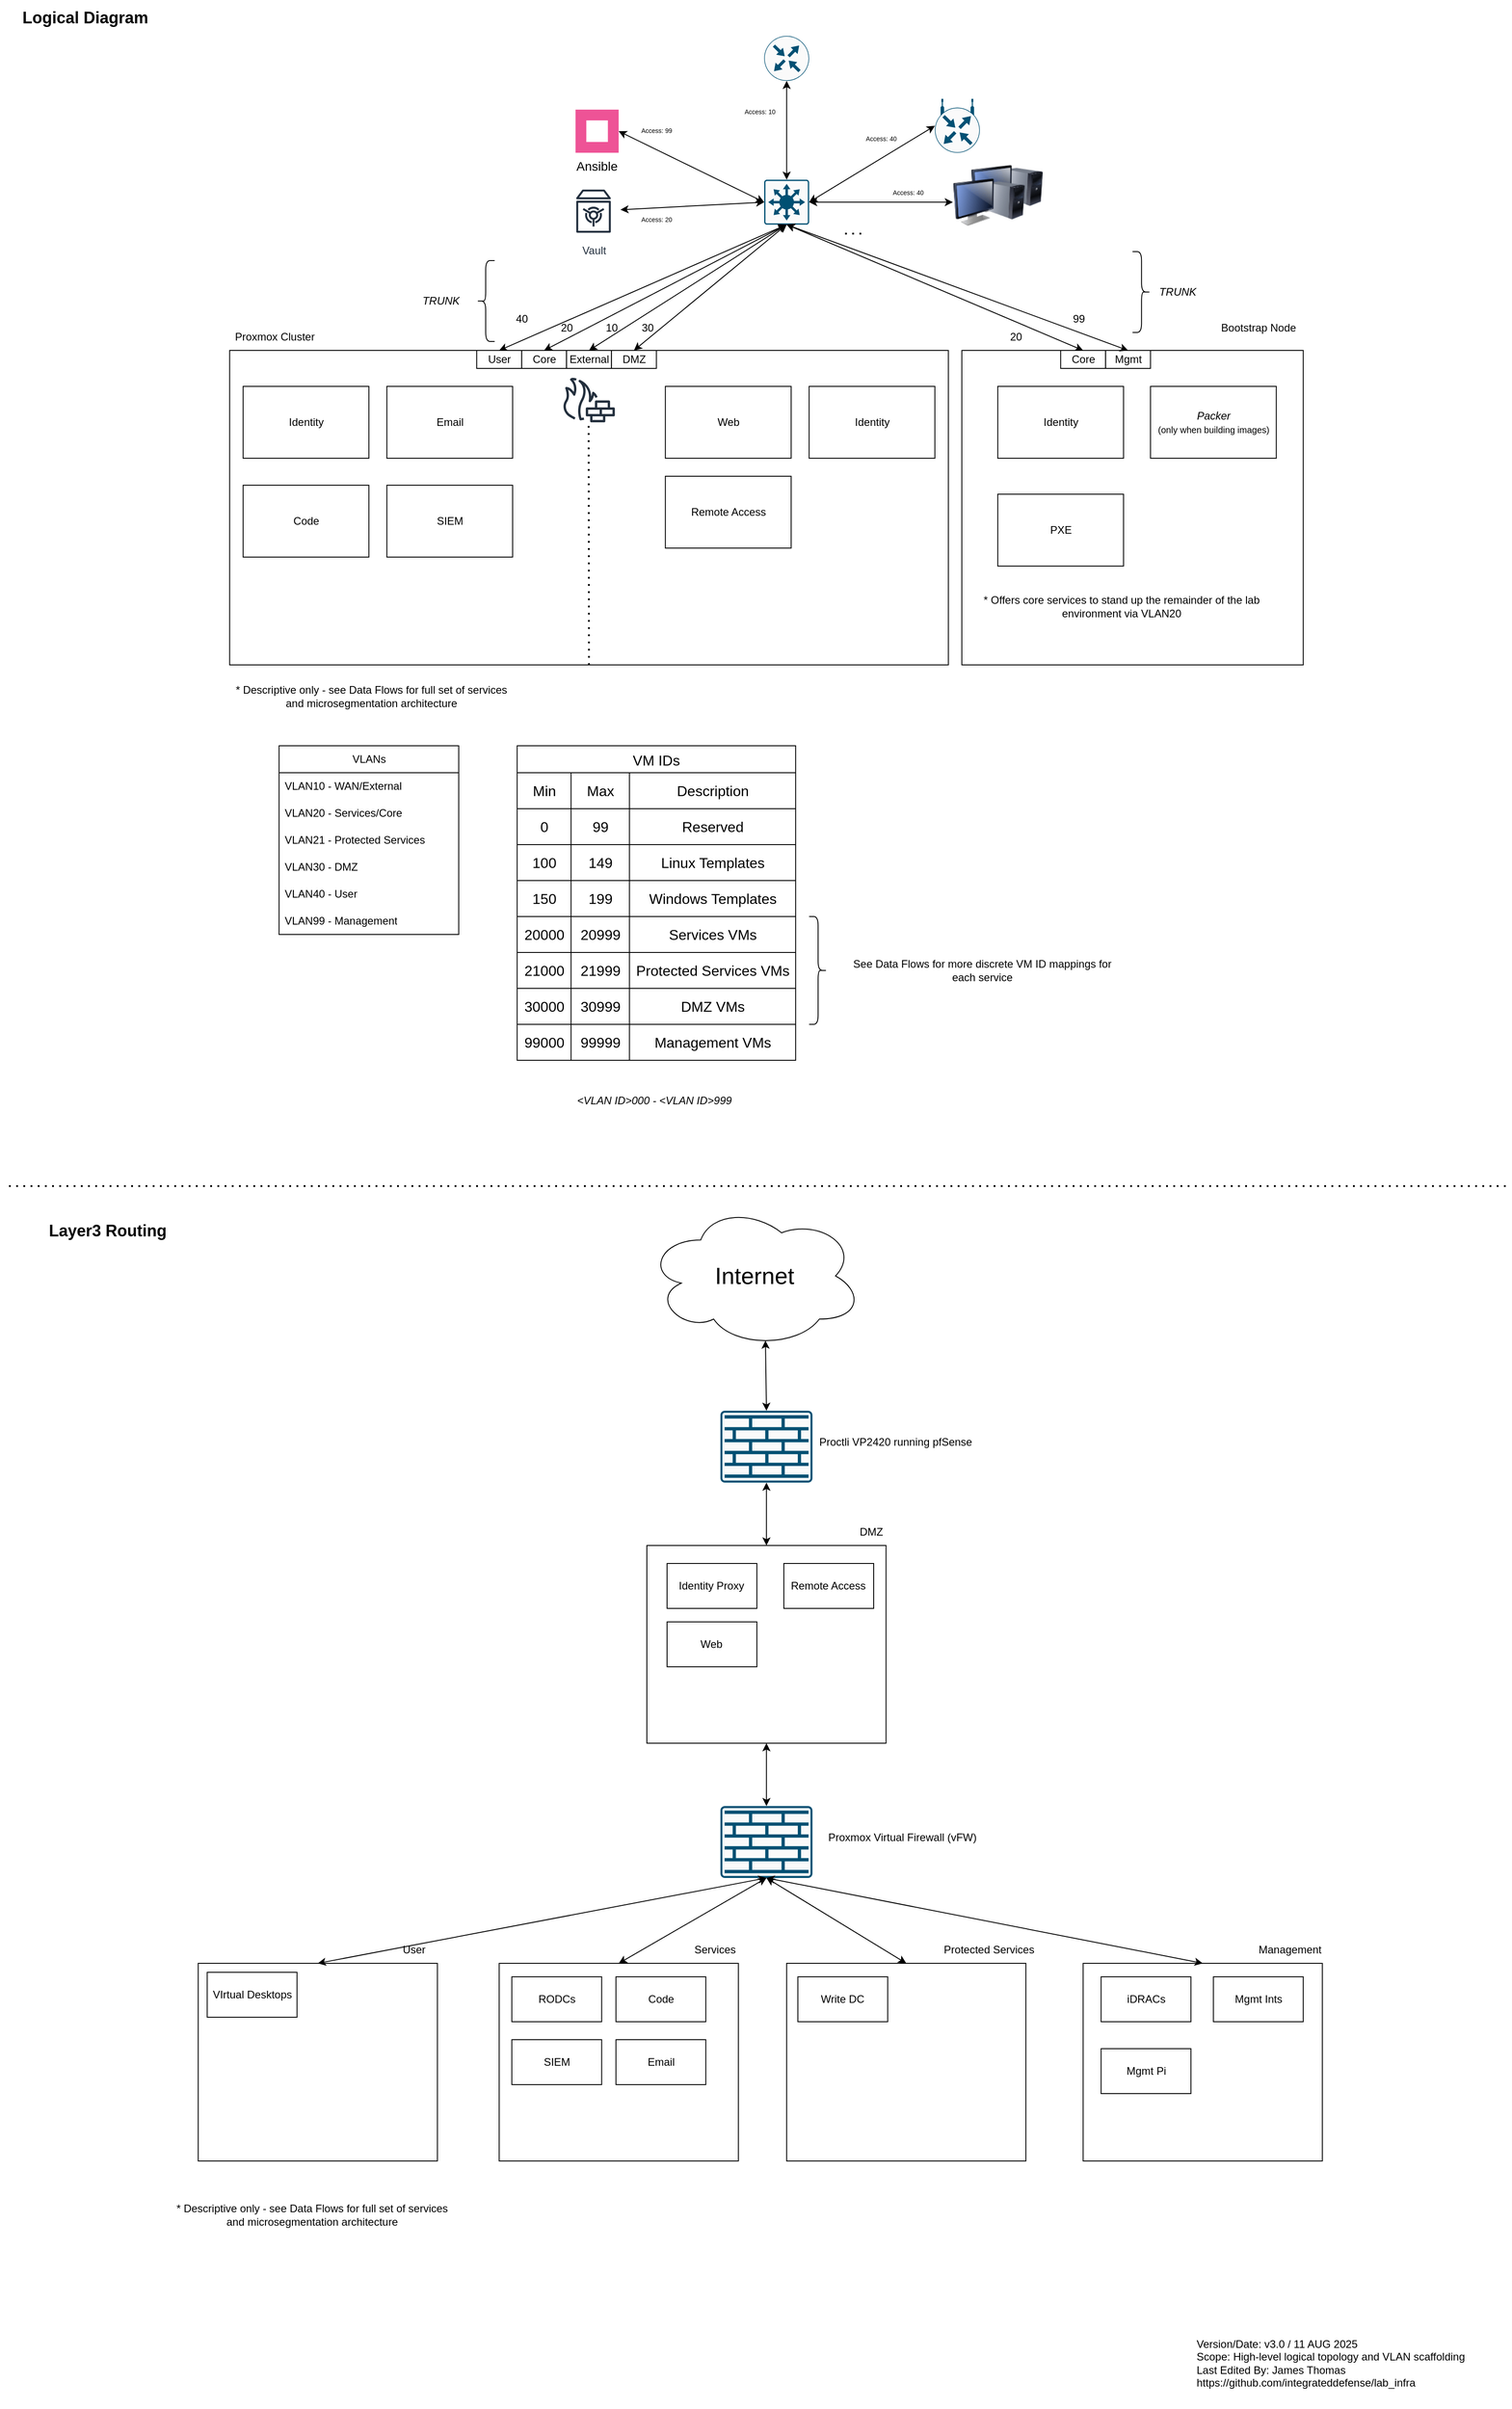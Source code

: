 <mxfile version="28.0.6">
  <diagram name="Page-1" id="yoQYSZhefAMHcPjo6ywg">
    <mxGraphModel dx="1891" dy="1482" grid="1" gridSize="10" guides="1" tooltips="1" connect="1" arrows="1" fold="1" page="1" pageScale="1" pageWidth="850" pageHeight="1100" math="0" shadow="0">
      <root>
        <mxCell id="0" />
        <mxCell id="1" parent="0" />
        <mxCell id="CJxo2ervFT9Eq8WJpUUf-10" value="Logical Diagram" style="text;html=1;align=center;verticalAlign=middle;whiteSpace=wrap;rounded=0;fontSize=18;fontStyle=1" parent="1" vertex="1">
          <mxGeometry x="-850" width="190" height="40" as="geometry" />
        </mxCell>
        <mxCell id="CJxo2ervFT9Eq8WJpUUf-2" value="" style="sketch=0;points=[[0.015,0.015,0],[0.985,0.015,0],[0.985,0.985,0],[0.015,0.985,0],[0.25,0,0],[0.5,0,0],[0.75,0,0],[1,0.25,0],[1,0.5,0],[1,0.75,0],[0.75,1,0],[0.5,1,0],[0.25,1,0],[0,0.75,0],[0,0.5,0],[0,0.25,0]];verticalLabelPosition=bottom;html=1;verticalAlign=top;aspect=fixed;align=center;pointerEvents=1;shape=mxgraph.cisco19.rect;prIcon=l3_switch;fillColor=#FAFAFA;strokeColor=#005073;textShadow=1;" parent="1" vertex="1">
          <mxGeometry x="0.63" y="200" width="50" height="50" as="geometry" />
        </mxCell>
        <mxCell id="CJxo2ervFT9Eq8WJpUUf-9" value="" style="sketch=0;points=[[0.5,0,0],[1,0.5,0],[0.5,1,0],[0,0.5,0],[0.145,0.145,0],[0.856,0.145,0],[0.855,0.856,0],[0.145,0.855,0]];verticalLabelPosition=bottom;html=1;verticalAlign=top;aspect=fixed;align=center;pointerEvents=1;shape=mxgraph.cisco19.rect;prIcon=wireless_router;fillColor=#FAFAFA;strokeColor=#005073;" parent="1" vertex="1">
          <mxGeometry x="190.63" y="110" width="50" height="60" as="geometry" />
        </mxCell>
        <mxCell id="CJxo2ervFT9Eq8WJpUUf-5" value="" style="sketch=0;points=[[0.5,0,0],[1,0.5,0],[0.5,1,0],[0,0.5,0],[0.145,0.145,0],[0.856,0.145,0],[0.855,0.856,0],[0.145,0.855,0]];verticalLabelPosition=bottom;html=1;verticalAlign=top;aspect=fixed;align=center;pointerEvents=1;shape=mxgraph.cisco19.rect;prIcon=router;fillColor=#FAFAFA;strokeColor=#005073;" parent="1" vertex="1">
          <mxGeometry x="0.63" y="40" width="50" height="50" as="geometry" />
        </mxCell>
        <mxCell id="CJxo2ervFT9Eq8WJpUUf-12" value="" style="endArrow=classic;startArrow=classic;html=1;rounded=0;entryX=0.5;entryY=1;entryDx=0;entryDy=0;entryPerimeter=0;exitX=0.5;exitY=0;exitDx=0;exitDy=0;exitPerimeter=0;" parent="1" source="CJxo2ervFT9Eq8WJpUUf-2" target="CJxo2ervFT9Eq8WJpUUf-5" edge="1">
          <mxGeometry width="50" height="50" relative="1" as="geometry">
            <mxPoint x="10.63" y="250" as="sourcePoint" />
            <mxPoint x="60.63" y="200" as="targetPoint" />
          </mxGeometry>
        </mxCell>
        <mxCell id="CJxo2ervFT9Eq8WJpUUf-13" value="" style="endArrow=classic;startArrow=classic;html=1;rounded=0;exitX=0;exitY=0.5;exitDx=0;exitDy=0;exitPerimeter=0;entryX=1;entryY=0.5;entryDx=0;entryDy=0;entryPerimeter=0;" parent="1" source="CJxo2ervFT9Eq8WJpUUf-9" target="CJxo2ervFT9Eq8WJpUUf-2" edge="1">
          <mxGeometry width="50" height="50" relative="1" as="geometry">
            <mxPoint x="10.63" y="250" as="sourcePoint" />
            <mxPoint x="60.63" y="200" as="targetPoint" />
          </mxGeometry>
        </mxCell>
        <mxCell id="CJxo2ervFT9Eq8WJpUUf-15" value="" style="endArrow=classic;startArrow=classic;html=1;rounded=0;entryX=0;entryY=0.5;entryDx=0;entryDy=0;exitX=1;exitY=0.5;exitDx=0;exitDy=0;exitPerimeter=0;" parent="1" source="CJxo2ervFT9Eq8WJpUUf-2" target="CJxo2ervFT9Eq8WJpUUf-20" edge="1">
          <mxGeometry width="50" height="50" relative="1" as="geometry">
            <mxPoint x="10.63" y="250" as="sourcePoint" />
            <mxPoint x="290.63" y="225" as="targetPoint" />
          </mxGeometry>
        </mxCell>
        <mxCell id="CJxo2ervFT9Eq8WJpUUf-21" value="" style="image;html=1;image=img/lib/clip_art/computers/Monitor_Tower_128x128.png" parent="1" vertex="1">
          <mxGeometry x="230.63" y="170" width="80" height="80" as="geometry" />
        </mxCell>
        <mxCell id="CJxo2ervFT9Eq8WJpUUf-20" value="" style="image;html=1;image=img/lib/clip_art/computers/Monitor_Tower_128x128.png" parent="1" vertex="1">
          <mxGeometry x="210.63" y="185" width="80" height="80" as="geometry" />
        </mxCell>
        <mxCell id="CJxo2ervFT9Eq8WJpUUf-17" value="Proxmox Cluster" style="text;html=1;align=center;verticalAlign=middle;whiteSpace=wrap;rounded=0;container=0;" parent="1" vertex="1">
          <mxGeometry x="-594.37" y="360" width="100" height="30" as="geometry" />
        </mxCell>
        <mxCell id="CJxo2ervFT9Eq8WJpUUf-16" value="" style="rounded=0;whiteSpace=wrap;html=1;container=0;" parent="1" vertex="1">
          <mxGeometry x="-594.37" y="390" width="800" height="350" as="geometry" />
        </mxCell>
        <mxCell id="CJxo2ervFT9Eq8WJpUUf-22" value="* Descriptive only - see Data Flows for full set of services and microsegmentation architecture" style="text;html=1;align=center;verticalAlign=middle;whiteSpace=wrap;rounded=0;container=0;" parent="1" vertex="1">
          <mxGeometry x="-594.37" y="760" width="315" height="30" as="geometry" />
        </mxCell>
        <mxCell id="CJxo2ervFT9Eq8WJpUUf-25" value="" style="endArrow=none;dashed=1;html=1;dashPattern=1 3;strokeWidth=2;rounded=0;exitX=0.5;exitY=1;exitDx=0;exitDy=0;" parent="1" source="CJxo2ervFT9Eq8WJpUUf-16" target="CJxo2ervFT9Eq8WJpUUf-26" edge="1">
          <mxGeometry width="50" height="50" relative="1" as="geometry">
            <mxPoint x="-159.37" y="460" as="sourcePoint" />
            <mxPoint x="-194.37" y="500" as="targetPoint" />
          </mxGeometry>
        </mxCell>
        <mxCell id="CJxo2ervFT9Eq8WJpUUf-26" value="" style="sketch=0;outlineConnect=0;fontColor=#232F3E;gradientColor=none;fillColor=#232F3D;strokeColor=none;dashed=0;verticalLabelPosition=bottom;verticalAlign=top;align=center;html=1;fontSize=12;fontStyle=0;aspect=fixed;pointerEvents=1;shape=mxgraph.aws4.generic_firewall;" parent="1" vertex="1">
          <mxGeometry x="-224.37" y="420" width="59.09" height="50" as="geometry" />
        </mxCell>
        <mxCell id="CJxo2ervFT9Eq8WJpUUf-27" value="Core" style="rounded=0;whiteSpace=wrap;html=1;" parent="1" vertex="1">
          <mxGeometry x="-269.37" y="390" width="50" height="20" as="geometry" />
        </mxCell>
        <mxCell id="CJxo2ervFT9Eq8WJpUUf-28" value="External" style="rounded=0;whiteSpace=wrap;html=1;" parent="1" vertex="1">
          <mxGeometry x="-219.37" y="390" width="50" height="20" as="geometry" />
        </mxCell>
        <mxCell id="CJxo2ervFT9Eq8WJpUUf-29" value="DMZ" style="rounded=0;whiteSpace=wrap;html=1;" parent="1" vertex="1">
          <mxGeometry x="-169.37" y="390" width="50" height="20" as="geometry" />
        </mxCell>
        <mxCell id="CJxo2ervFT9Eq8WJpUUf-30" value="" style="endArrow=classic;startArrow=classic;html=1;rounded=0;entryX=0.5;entryY=1;entryDx=0;entryDy=0;entryPerimeter=0;exitX=0.5;exitY=0;exitDx=0;exitDy=0;" parent="1" source="CJxo2ervFT9Eq8WJpUUf-28" target="CJxo2ervFT9Eq8WJpUUf-2" edge="1">
          <mxGeometry width="50" height="50" relative="1" as="geometry">
            <mxPoint x="-159.37" y="420" as="sourcePoint" />
            <mxPoint x="-109.37" y="370" as="targetPoint" />
          </mxGeometry>
        </mxCell>
        <mxCell id="CJxo2ervFT9Eq8WJpUUf-31" value="" style="endArrow=classic;startArrow=classic;html=1;rounded=0;entryX=0.5;entryY=1;entryDx=0;entryDy=0;entryPerimeter=0;exitX=0.5;exitY=0;exitDx=0;exitDy=0;" parent="1" source="CJxo2ervFT9Eq8WJpUUf-27" target="CJxo2ervFT9Eq8WJpUUf-2" edge="1">
          <mxGeometry width="50" height="50" relative="1" as="geometry">
            <mxPoint x="-159.37" y="420" as="sourcePoint" />
            <mxPoint x="-109.37" y="370" as="targetPoint" />
          </mxGeometry>
        </mxCell>
        <mxCell id="CJxo2ervFT9Eq8WJpUUf-32" value="" style="endArrow=classic;startArrow=classic;html=1;rounded=0;entryX=0.5;entryY=1;entryDx=0;entryDy=0;entryPerimeter=0;exitX=0.5;exitY=0;exitDx=0;exitDy=0;" parent="1" source="CJxo2ervFT9Eq8WJpUUf-29" target="CJxo2ervFT9Eq8WJpUUf-2" edge="1">
          <mxGeometry width="50" height="50" relative="1" as="geometry">
            <mxPoint x="-159.37" y="420" as="sourcePoint" />
            <mxPoint x="-109.37" y="370" as="targetPoint" />
          </mxGeometry>
        </mxCell>
        <mxCell id="CJxo2ervFT9Eq8WJpUUf-33" value="Identity" style="rounded=0;whiteSpace=wrap;html=1;" parent="1" vertex="1">
          <mxGeometry x="-579.37" y="430" width="140" height="80" as="geometry" />
        </mxCell>
        <mxCell id="CJxo2ervFT9Eq8WJpUUf-34" value="Code" style="rounded=0;whiteSpace=wrap;html=1;" parent="1" vertex="1">
          <mxGeometry x="-579.37" y="540" width="140" height="80" as="geometry" />
        </mxCell>
        <mxCell id="CJxo2ervFT9Eq8WJpUUf-35" value="Email" style="rounded=0;whiteSpace=wrap;html=1;" parent="1" vertex="1">
          <mxGeometry x="-419.37" y="430" width="140" height="80" as="geometry" />
        </mxCell>
        <mxCell id="CJxo2ervFT9Eq8WJpUUf-36" value="Vault" style="sketch=0;outlineConnect=0;fontColor=#232F3E;gradientColor=none;strokeColor=#232F3E;fillColor=#ffffff;dashed=0;verticalLabelPosition=bottom;verticalAlign=top;align=center;html=1;fontSize=12;fontStyle=0;aspect=fixed;shape=mxgraph.aws4.resourceIcon;resIcon=mxgraph.aws4.vault;" parent="1" vertex="1">
          <mxGeometry x="-219.37" y="205" width="60" height="60" as="geometry" />
        </mxCell>
        <mxCell id="CJxo2ervFT9Eq8WJpUUf-37" value="Ansible" style="shape=rect;fillColor=#EE5396;aspect=fixed;resizable=0;labelPosition=center;verticalLabelPosition=bottom;align=center;verticalAlign=top;strokeColor=none;fontSize=14;" parent="1" vertex="1">
          <mxGeometry x="-209.37" y="122" width="48" height="48" as="geometry" />
        </mxCell>
        <mxCell id="CJxo2ervFT9Eq8WJpUUf-38" value="" style="fillColor=#ffffff;strokeColor=none;dashed=0;outlineConnect=0;html=1;labelPosition=center;verticalLabelPosition=bottom;verticalAlign=top;part=1;movable=0;resizable=0;rotatable=0;shape=mxgraph.ibm_cloud.logo--ansible-community" parent="CJxo2ervFT9Eq8WJpUUf-37" vertex="1">
          <mxGeometry width="24" height="24" relative="1" as="geometry">
            <mxPoint x="12" y="12" as="offset" />
          </mxGeometry>
        </mxCell>
        <mxCell id="CJxo2ervFT9Eq8WJpUUf-39" value="" style="endArrow=classic;startArrow=classic;html=1;rounded=0;entryX=0;entryY=0.5;entryDx=0;entryDy=0;entryPerimeter=0;exitX=1;exitY=0.5;exitDx=0;exitDy=0;" parent="1" source="CJxo2ervFT9Eq8WJpUUf-37" target="CJxo2ervFT9Eq8WJpUUf-2" edge="1">
          <mxGeometry width="50" height="50" relative="1" as="geometry">
            <mxPoint x="90.63" y="470" as="sourcePoint" />
            <mxPoint x="140.63" y="420" as="targetPoint" />
          </mxGeometry>
        </mxCell>
        <mxCell id="CJxo2ervFT9Eq8WJpUUf-40" value="" style="endArrow=classic;startArrow=classic;html=1;rounded=0;exitX=0;exitY=0.5;exitDx=0;exitDy=0;exitPerimeter=0;" parent="1" source="CJxo2ervFT9Eq8WJpUUf-2" target="CJxo2ervFT9Eq8WJpUUf-36" edge="1">
          <mxGeometry width="50" height="50" relative="1" as="geometry">
            <mxPoint x="-39.37" y="200" as="sourcePoint" />
            <mxPoint x="122.63" y="279" as="targetPoint" />
          </mxGeometry>
        </mxCell>
        <mxCell id="CJxo2ervFT9Eq8WJpUUf-41" value="SIEM" style="rounded=0;whiteSpace=wrap;html=1;" parent="1" vertex="1">
          <mxGeometry x="-419.37" y="540" width="140" height="80" as="geometry" />
        </mxCell>
        <mxCell id="CJxo2ervFT9Eq8WJpUUf-42" value="Web" style="rounded=0;whiteSpace=wrap;html=1;" parent="1" vertex="1">
          <mxGeometry x="-109.37" y="430" width="140" height="80" as="geometry" />
        </mxCell>
        <mxCell id="CJxo2ervFT9Eq8WJpUUf-43" value="Remote Access" style="rounded=0;whiteSpace=wrap;html=1;" parent="1" vertex="1">
          <mxGeometry x="-109.37" y="530" width="140" height="80" as="geometry" />
        </mxCell>
        <mxCell id="CJxo2ervFT9Eq8WJpUUf-45" value="Identity" style="rounded=0;whiteSpace=wrap;html=1;" parent="1" vertex="1">
          <mxGeometry x="50.63" y="430" width="140" height="80" as="geometry" />
        </mxCell>
        <mxCell id="CJxo2ervFT9Eq8WJpUUf-46" value="VLANs" style="swimlane;fontStyle=0;childLayout=stackLayout;horizontal=1;startSize=30;horizontalStack=0;resizeParent=1;resizeParentMax=0;resizeLast=0;collapsible=1;marginBottom=0;whiteSpace=wrap;html=1;" parent="1" vertex="1">
          <mxGeometry x="-539.37" y="830" width="200" height="210" as="geometry" />
        </mxCell>
        <mxCell id="CJxo2ervFT9Eq8WJpUUf-47" value="VLAN10 - WAN/External" style="text;strokeColor=none;fillColor=none;align=left;verticalAlign=middle;spacingLeft=4;spacingRight=4;overflow=hidden;points=[[0,0.5],[1,0.5]];portConstraint=eastwest;rotatable=0;whiteSpace=wrap;html=1;" parent="CJxo2ervFT9Eq8WJpUUf-46" vertex="1">
          <mxGeometry y="30" width="200" height="30" as="geometry" />
        </mxCell>
        <mxCell id="CJxo2ervFT9Eq8WJpUUf-48" value="VLAN20 - Services/Core" style="text;strokeColor=none;fillColor=none;align=left;verticalAlign=middle;spacingLeft=4;spacingRight=4;overflow=hidden;points=[[0,0.5],[1,0.5]];portConstraint=eastwest;rotatable=0;whiteSpace=wrap;html=1;" parent="CJxo2ervFT9Eq8WJpUUf-46" vertex="1">
          <mxGeometry y="60" width="200" height="30" as="geometry" />
        </mxCell>
        <mxCell id="vAsCSVfHsbDqaJEE6OMQ-42" value="VLAN21 - Protected Services" style="text;strokeColor=none;fillColor=none;align=left;verticalAlign=middle;spacingLeft=4;spacingRight=4;overflow=hidden;points=[[0,0.5],[1,0.5]];portConstraint=eastwest;rotatable=0;whiteSpace=wrap;html=1;" vertex="1" parent="CJxo2ervFT9Eq8WJpUUf-46">
          <mxGeometry y="90" width="200" height="30" as="geometry" />
        </mxCell>
        <mxCell id="CJxo2ervFT9Eq8WJpUUf-49" value="VLAN30 - DMZ" style="text;strokeColor=none;fillColor=none;align=left;verticalAlign=middle;spacingLeft=4;spacingRight=4;overflow=hidden;points=[[0,0.5],[1,0.5]];portConstraint=eastwest;rotatable=0;whiteSpace=wrap;html=1;" parent="CJxo2ervFT9Eq8WJpUUf-46" vertex="1">
          <mxGeometry y="120" width="200" height="30" as="geometry" />
        </mxCell>
        <mxCell id="CJxo2ervFT9Eq8WJpUUf-58" value="VLAN40 - User" style="text;strokeColor=none;fillColor=none;align=left;verticalAlign=middle;spacingLeft=4;spacingRight=4;overflow=hidden;points=[[0,0.5],[1,0.5]];portConstraint=eastwest;rotatable=0;whiteSpace=wrap;html=1;" parent="CJxo2ervFT9Eq8WJpUUf-46" vertex="1">
          <mxGeometry y="150" width="200" height="30" as="geometry" />
        </mxCell>
        <mxCell id="mW_gUQSu42ZMfpgdddVE-1" value="VLAN99 - Management" style="text;strokeColor=none;fillColor=none;align=left;verticalAlign=middle;spacingLeft=4;spacingRight=4;overflow=hidden;points=[[0,0.5],[1,0.5]];portConstraint=eastwest;rotatable=0;whiteSpace=wrap;html=1;" parent="CJxo2ervFT9Eq8WJpUUf-46" vertex="1">
          <mxGeometry y="180" width="200" height="30" as="geometry" />
        </mxCell>
        <mxCell id="CJxo2ervFT9Eq8WJpUUf-50" value="Access: 99" style="text;html=1;align=center;verticalAlign=middle;whiteSpace=wrap;rounded=0;fontSize=7;" parent="1" vertex="1">
          <mxGeometry x="-149.37" y="131" width="60" height="30" as="geometry" />
        </mxCell>
        <mxCell id="CJxo2ervFT9Eq8WJpUUf-51" value="Access: 20" style="text;html=1;align=center;verticalAlign=middle;whiteSpace=wrap;rounded=0;fontSize=7;" parent="1" vertex="1">
          <mxGeometry x="-149.37" y="230" width="60" height="30" as="geometry" />
        </mxCell>
        <mxCell id="CJxo2ervFT9Eq8WJpUUf-52" value="20" style="text;html=1;align=center;verticalAlign=middle;whiteSpace=wrap;rounded=0;" parent="1" vertex="1">
          <mxGeometry x="-249.37" y="350" width="60" height="30" as="geometry" />
        </mxCell>
        <mxCell id="CJxo2ervFT9Eq8WJpUUf-55" value="Access: 40" style="text;html=1;align=center;verticalAlign=middle;whiteSpace=wrap;rounded=0;fontSize=7;" parent="1" vertex="1">
          <mxGeometry x="100.63" y="140" width="60" height="30" as="geometry" />
        </mxCell>
        <mxCell id="CJxo2ervFT9Eq8WJpUUf-56" value="Access: 40" style="text;html=1;align=center;verticalAlign=middle;whiteSpace=wrap;rounded=0;fontSize=7;" parent="1" vertex="1">
          <mxGeometry x="130.63" y="200" width="60" height="30" as="geometry" />
        </mxCell>
        <mxCell id="CJxo2ervFT9Eq8WJpUUf-57" value="30" style="text;html=1;align=center;verticalAlign=middle;whiteSpace=wrap;rounded=0;" parent="1" vertex="1">
          <mxGeometry x="-159.37" y="350" width="60" height="30" as="geometry" />
        </mxCell>
        <mxCell id="CJxo2ervFT9Eq8WJpUUf-59" value="User" style="rounded=0;whiteSpace=wrap;html=1;" parent="1" vertex="1">
          <mxGeometry x="-319.37" y="390" width="50" height="20" as="geometry" />
        </mxCell>
        <mxCell id="CJxo2ervFT9Eq8WJpUUf-61" value="" style="endArrow=classic;startArrow=classic;html=1;rounded=0;exitX=0.5;exitY=0;exitDx=0;exitDy=0;entryX=0.5;entryY=1;entryDx=0;entryDy=0;entryPerimeter=0;" parent="1" source="CJxo2ervFT9Eq8WJpUUf-59" target="CJxo2ervFT9Eq8WJpUUf-2" edge="1">
          <mxGeometry width="50" height="50" relative="1" as="geometry">
            <mxPoint x="-189.37" y="430" as="sourcePoint" />
            <mxPoint x="-189.37" y="310" as="targetPoint" />
          </mxGeometry>
        </mxCell>
        <mxCell id="CJxo2ervFT9Eq8WJpUUf-62" value="40" style="text;html=1;align=center;verticalAlign=middle;whiteSpace=wrap;rounded=0;" parent="1" vertex="1">
          <mxGeometry x="-299.37" y="340" width="60" height="30" as="geometry" />
        </mxCell>
        <mxCell id="CJxo2ervFT9Eq8WJpUUf-63" value="10" style="text;html=1;align=center;verticalAlign=middle;whiteSpace=wrap;rounded=0;" parent="1" vertex="1">
          <mxGeometry x="-199.37" y="350" width="60" height="30" as="geometry" />
        </mxCell>
        <mxCell id="CJxo2ervFT9Eq8WJpUUf-64" value="Version/Date: v3.0 / 11 AUG 2025&lt;div&gt;Scope: High-level logical topology and VLAN scaffolding&lt;/div&gt;&lt;div&gt;Last Edited By: James Thomas&lt;br&gt;https://github.com/integrateddefense/lab_infra&lt;/div&gt;" style="text;html=1;align=left;verticalAlign=middle;whiteSpace=wrap;rounded=0;spacingBottom=0;" parent="1" vertex="1">
          <mxGeometry x="480" y="2580" width="330" height="100" as="geometry" />
        </mxCell>
        <mxCell id="CJxo2ervFT9Eq8WJpUUf-65" value="&lt;i&gt;TRUNK&lt;/i&gt;" style="text;html=1;align=center;verticalAlign=middle;whiteSpace=wrap;rounded=0;" parent="1" vertex="1">
          <mxGeometry x="-389.37" y="320" width="60" height="30" as="geometry" />
        </mxCell>
        <mxCell id="CJxo2ervFT9Eq8WJpUUf-68" value="" style="endArrow=none;dashed=1;html=1;dashPattern=1 3;strokeWidth=2;rounded=0;" parent="1" edge="1">
          <mxGeometry width="50" height="50" relative="1" as="geometry">
            <mxPoint x="90.63" y="260" as="sourcePoint" />
            <mxPoint x="110.63" y="260" as="targetPoint" />
          </mxGeometry>
        </mxCell>
        <mxCell id="CJxo2ervFT9Eq8WJpUUf-69" value="Access: 10" style="text;html=1;align=center;verticalAlign=middle;whiteSpace=wrap;rounded=0;fontSize=7;" parent="1" vertex="1">
          <mxGeometry x="-34.37" y="110" width="60" height="30" as="geometry" />
        </mxCell>
        <mxCell id="Lm5Te0TcYUHUUQkeuchQ-3" value="" style="rounded=0;whiteSpace=wrap;html=1;container=0;" parent="1" vertex="1">
          <mxGeometry x="220.63" y="390" width="380" height="350" as="geometry" />
        </mxCell>
        <mxCell id="Lm5Te0TcYUHUUQkeuchQ-4" value="Bootstrap Node" style="text;html=1;align=center;verticalAlign=middle;whiteSpace=wrap;rounded=0;container=0;" parent="1" vertex="1">
          <mxGeometry x="500.63" y="350" width="100" height="30" as="geometry" />
        </mxCell>
        <mxCell id="Lm5Te0TcYUHUUQkeuchQ-5" value="" style="endArrow=classic;startArrow=classic;html=1;rounded=0;entryX=0.5;entryY=1;entryDx=0;entryDy=0;entryPerimeter=0;exitX=0.5;exitY=0;exitDx=0;exitDy=0;" parent="1" source="Lm5Te0TcYUHUUQkeuchQ-6" target="CJxo2ervFT9Eq8WJpUUf-2" edge="1">
          <mxGeometry width="50" height="50" relative="1" as="geometry">
            <mxPoint x="340.63" y="370" as="sourcePoint" />
            <mxPoint x="90.63" y="330" as="targetPoint" />
          </mxGeometry>
        </mxCell>
        <mxCell id="Lm5Te0TcYUHUUQkeuchQ-6" value="Core" style="rounded=0;whiteSpace=wrap;html=1;" parent="1" vertex="1">
          <mxGeometry x="330.63" y="390" width="50" height="20" as="geometry" />
        </mxCell>
        <mxCell id="Lm5Te0TcYUHUUQkeuchQ-7" value="Mgmt" style="rounded=0;whiteSpace=wrap;html=1;" parent="1" vertex="1">
          <mxGeometry x="380.63" y="390" width="50" height="20" as="geometry" />
        </mxCell>
        <mxCell id="Lm5Te0TcYUHUUQkeuchQ-8" value="" style="endArrow=classic;startArrow=classic;html=1;rounded=0;entryX=0.5;entryY=1;entryDx=0;entryDy=0;entryPerimeter=0;exitX=0.5;exitY=0;exitDx=0;exitDy=0;" parent="1" source="Lm5Te0TcYUHUUQkeuchQ-7" target="CJxo2ervFT9Eq8WJpUUf-2" edge="1">
          <mxGeometry width="50" height="50" relative="1" as="geometry">
            <mxPoint x="900.63" y="460" as="sourcePoint" />
            <mxPoint x="430.63" y="320" as="targetPoint" />
          </mxGeometry>
        </mxCell>
        <mxCell id="Lm5Te0TcYUHUUQkeuchQ-9" value="Identity" style="rounded=0;whiteSpace=wrap;html=1;" parent="1" vertex="1">
          <mxGeometry x="260.63" y="430" width="140" height="80" as="geometry" />
        </mxCell>
        <mxCell id="Lm5Te0TcYUHUUQkeuchQ-10" value="PXE" style="rounded=0;whiteSpace=wrap;html=1;" parent="1" vertex="1">
          <mxGeometry x="260.63" y="550" width="140" height="80" as="geometry" />
        </mxCell>
        <mxCell id="Lm5Te0TcYUHUUQkeuchQ-13" value="* Offers core services to stand up the remainder of the lab environment via VLAN20" style="text;html=1;align=center;verticalAlign=middle;whiteSpace=wrap;rounded=0;container=0;" parent="1" vertex="1">
          <mxGeometry x="240.63" y="660" width="315" height="30" as="geometry" />
        </mxCell>
        <mxCell id="Lm5Te0TcYUHUUQkeuchQ-14" value="&lt;i&gt;Packer&lt;/i&gt;&lt;div&gt;&lt;font style=&quot;font-size: 10px;&quot;&gt;(only when building images)&lt;/font&gt;&lt;/div&gt;" style="rounded=0;whiteSpace=wrap;html=1;" parent="1" vertex="1">
          <mxGeometry x="430.63" y="430" width="140" height="80" as="geometry" />
        </mxCell>
        <mxCell id="Lm5Te0TcYUHUUQkeuchQ-15" value="&lt;i&gt;TRUNK&lt;/i&gt;" style="text;html=1;align=center;verticalAlign=middle;whiteSpace=wrap;rounded=0;" parent="1" vertex="1">
          <mxGeometry x="430.63" y="310" width="60" height="30" as="geometry" />
        </mxCell>
        <mxCell id="Lm5Te0TcYUHUUQkeuchQ-19" value="20" style="text;html=1;align=center;verticalAlign=middle;whiteSpace=wrap;rounded=0;" parent="1" vertex="1">
          <mxGeometry x="250.63" y="360" width="60" height="30" as="geometry" />
        </mxCell>
        <mxCell id="Lm5Te0TcYUHUUQkeuchQ-20" value="99" style="text;html=1;align=center;verticalAlign=middle;whiteSpace=wrap;rounded=0;" parent="1" vertex="1">
          <mxGeometry x="320.63" y="340" width="60" height="30" as="geometry" />
        </mxCell>
        <mxCell id="xacByikqbI9WGxB6w6L4-7" value="VM IDs" style="shape=table;startSize=30;container=1;collapsible=0;childLayout=tableLayout;strokeColor=default;fontSize=16;" parent="1" vertex="1">
          <mxGeometry x="-274.37" y="830" width="310" height="350" as="geometry" />
        </mxCell>
        <mxCell id="xacByikqbI9WGxB6w6L4-8" value="" style="shape=tableRow;horizontal=0;startSize=0;swimlaneHead=0;swimlaneBody=0;strokeColor=inherit;top=0;left=0;bottom=0;right=0;collapsible=0;dropTarget=0;fillColor=none;points=[[0,0.5],[1,0.5]];portConstraint=eastwest;fontSize=16;" parent="xacByikqbI9WGxB6w6L4-7" vertex="1">
          <mxGeometry y="30" width="310" height="40" as="geometry" />
        </mxCell>
        <mxCell id="xacByikqbI9WGxB6w6L4-9" value="Min" style="shape=partialRectangle;html=1;whiteSpace=wrap;connectable=0;strokeColor=inherit;overflow=hidden;fillColor=none;top=0;left=0;bottom=0;right=0;pointerEvents=1;fontSize=16;" parent="xacByikqbI9WGxB6w6L4-8" vertex="1">
          <mxGeometry width="60" height="40" as="geometry">
            <mxRectangle width="60" height="40" as="alternateBounds" />
          </mxGeometry>
        </mxCell>
        <mxCell id="xacByikqbI9WGxB6w6L4-10" value="Max" style="shape=partialRectangle;html=1;whiteSpace=wrap;connectable=0;strokeColor=inherit;overflow=hidden;fillColor=none;top=0;left=0;bottom=0;right=0;pointerEvents=1;fontSize=16;" parent="xacByikqbI9WGxB6w6L4-8" vertex="1">
          <mxGeometry x="60" width="65" height="40" as="geometry">
            <mxRectangle width="65" height="40" as="alternateBounds" />
          </mxGeometry>
        </mxCell>
        <mxCell id="xacByikqbI9WGxB6w6L4-11" value="Description" style="shape=partialRectangle;html=1;whiteSpace=wrap;connectable=0;strokeColor=inherit;overflow=hidden;fillColor=none;top=0;left=0;bottom=0;right=0;pointerEvents=1;fontSize=16;" parent="xacByikqbI9WGxB6w6L4-8" vertex="1">
          <mxGeometry x="125" width="185" height="40" as="geometry">
            <mxRectangle width="185" height="40" as="alternateBounds" />
          </mxGeometry>
        </mxCell>
        <mxCell id="xacByikqbI9WGxB6w6L4-12" value="" style="shape=tableRow;horizontal=0;startSize=0;swimlaneHead=0;swimlaneBody=0;strokeColor=inherit;top=0;left=0;bottom=0;right=0;collapsible=0;dropTarget=0;fillColor=none;points=[[0,0.5],[1,0.5]];portConstraint=eastwest;fontSize=16;" parent="xacByikqbI9WGxB6w6L4-7" vertex="1">
          <mxGeometry y="70" width="310" height="40" as="geometry" />
        </mxCell>
        <mxCell id="xacByikqbI9WGxB6w6L4-13" value="0" style="shape=partialRectangle;html=1;whiteSpace=wrap;connectable=0;strokeColor=inherit;overflow=hidden;fillColor=none;top=0;left=0;bottom=0;right=0;pointerEvents=1;fontSize=16;" parent="xacByikqbI9WGxB6w6L4-12" vertex="1">
          <mxGeometry width="60" height="40" as="geometry">
            <mxRectangle width="60" height="40" as="alternateBounds" />
          </mxGeometry>
        </mxCell>
        <mxCell id="xacByikqbI9WGxB6w6L4-14" value="99" style="shape=partialRectangle;html=1;whiteSpace=wrap;connectable=0;strokeColor=inherit;overflow=hidden;fillColor=none;top=0;left=0;bottom=0;right=0;pointerEvents=1;fontSize=16;" parent="xacByikqbI9WGxB6w6L4-12" vertex="1">
          <mxGeometry x="60" width="65" height="40" as="geometry">
            <mxRectangle width="65" height="40" as="alternateBounds" />
          </mxGeometry>
        </mxCell>
        <mxCell id="xacByikqbI9WGxB6w6L4-15" value="Reserved" style="shape=partialRectangle;html=1;whiteSpace=wrap;connectable=0;strokeColor=inherit;overflow=hidden;fillColor=none;top=0;left=0;bottom=0;right=0;pointerEvents=1;fontSize=16;" parent="xacByikqbI9WGxB6w6L4-12" vertex="1">
          <mxGeometry x="125" width="185" height="40" as="geometry">
            <mxRectangle width="185" height="40" as="alternateBounds" />
          </mxGeometry>
        </mxCell>
        <mxCell id="xacByikqbI9WGxB6w6L4-16" value="" style="shape=tableRow;horizontal=0;startSize=0;swimlaneHead=0;swimlaneBody=0;strokeColor=inherit;top=0;left=0;bottom=0;right=0;collapsible=0;dropTarget=0;fillColor=none;points=[[0,0.5],[1,0.5]];portConstraint=eastwest;fontSize=16;" parent="xacByikqbI9WGxB6w6L4-7" vertex="1">
          <mxGeometry y="110" width="310" height="40" as="geometry" />
        </mxCell>
        <mxCell id="xacByikqbI9WGxB6w6L4-17" value="100" style="shape=partialRectangle;html=1;whiteSpace=wrap;connectable=0;strokeColor=inherit;overflow=hidden;fillColor=none;top=0;left=0;bottom=0;right=0;pointerEvents=1;fontSize=16;" parent="xacByikqbI9WGxB6w6L4-16" vertex="1">
          <mxGeometry width="60" height="40" as="geometry">
            <mxRectangle width="60" height="40" as="alternateBounds" />
          </mxGeometry>
        </mxCell>
        <mxCell id="xacByikqbI9WGxB6w6L4-18" value="149" style="shape=partialRectangle;html=1;whiteSpace=wrap;connectable=0;strokeColor=inherit;overflow=hidden;fillColor=none;top=0;left=0;bottom=0;right=0;pointerEvents=1;fontSize=16;" parent="xacByikqbI9WGxB6w6L4-16" vertex="1">
          <mxGeometry x="60" width="65" height="40" as="geometry">
            <mxRectangle width="65" height="40" as="alternateBounds" />
          </mxGeometry>
        </mxCell>
        <mxCell id="xacByikqbI9WGxB6w6L4-19" value="Linux Templates" style="shape=partialRectangle;html=1;whiteSpace=wrap;connectable=0;strokeColor=inherit;overflow=hidden;fillColor=none;top=0;left=0;bottom=0;right=0;pointerEvents=1;fontSize=16;" parent="xacByikqbI9WGxB6w6L4-16" vertex="1">
          <mxGeometry x="125" width="185" height="40" as="geometry">
            <mxRectangle width="185" height="40" as="alternateBounds" />
          </mxGeometry>
        </mxCell>
        <mxCell id="xacByikqbI9WGxB6w6L4-32" style="shape=tableRow;horizontal=0;startSize=0;swimlaneHead=0;swimlaneBody=0;strokeColor=inherit;top=0;left=0;bottom=0;right=0;collapsible=0;dropTarget=0;fillColor=none;points=[[0,0.5],[1,0.5]];portConstraint=eastwest;fontSize=16;" parent="xacByikqbI9WGxB6w6L4-7" vertex="1">
          <mxGeometry y="150" width="310" height="40" as="geometry" />
        </mxCell>
        <mxCell id="xacByikqbI9WGxB6w6L4-33" value="150" style="shape=partialRectangle;html=1;whiteSpace=wrap;connectable=0;strokeColor=inherit;overflow=hidden;fillColor=none;top=0;left=0;bottom=0;right=0;pointerEvents=1;fontSize=16;" parent="xacByikqbI9WGxB6w6L4-32" vertex="1">
          <mxGeometry width="60" height="40" as="geometry">
            <mxRectangle width="60" height="40" as="alternateBounds" />
          </mxGeometry>
        </mxCell>
        <mxCell id="xacByikqbI9WGxB6w6L4-34" value="199" style="shape=partialRectangle;html=1;whiteSpace=wrap;connectable=0;strokeColor=inherit;overflow=hidden;fillColor=none;top=0;left=0;bottom=0;right=0;pointerEvents=1;fontSize=16;" parent="xacByikqbI9WGxB6w6L4-32" vertex="1">
          <mxGeometry x="60" width="65" height="40" as="geometry">
            <mxRectangle width="65" height="40" as="alternateBounds" />
          </mxGeometry>
        </mxCell>
        <mxCell id="xacByikqbI9WGxB6w6L4-35" value="Windows Templates" style="shape=partialRectangle;html=1;whiteSpace=wrap;connectable=0;strokeColor=inherit;overflow=hidden;fillColor=none;top=0;left=0;bottom=0;right=0;pointerEvents=1;fontSize=16;" parent="xacByikqbI9WGxB6w6L4-32" vertex="1">
          <mxGeometry x="125" width="185" height="40" as="geometry">
            <mxRectangle width="185" height="40" as="alternateBounds" />
          </mxGeometry>
        </mxCell>
        <mxCell id="xacByikqbI9WGxB6w6L4-28" style="shape=tableRow;horizontal=0;startSize=0;swimlaneHead=0;swimlaneBody=0;strokeColor=inherit;top=0;left=0;bottom=0;right=0;collapsible=0;dropTarget=0;fillColor=none;points=[[0,0.5],[1,0.5]];portConstraint=eastwest;fontSize=16;" parent="xacByikqbI9WGxB6w6L4-7" vertex="1">
          <mxGeometry y="190" width="310" height="40" as="geometry" />
        </mxCell>
        <mxCell id="xacByikqbI9WGxB6w6L4-29" value="20000" style="shape=partialRectangle;html=1;whiteSpace=wrap;connectable=0;strokeColor=inherit;overflow=hidden;fillColor=none;top=0;left=0;bottom=0;right=0;pointerEvents=1;fontSize=16;" parent="xacByikqbI9WGxB6w6L4-28" vertex="1">
          <mxGeometry width="60" height="40" as="geometry">
            <mxRectangle width="60" height="40" as="alternateBounds" />
          </mxGeometry>
        </mxCell>
        <mxCell id="xacByikqbI9WGxB6w6L4-30" value="20999" style="shape=partialRectangle;html=1;whiteSpace=wrap;connectable=0;strokeColor=inherit;overflow=hidden;fillColor=none;top=0;left=0;bottom=0;right=0;pointerEvents=1;fontSize=16;" parent="xacByikqbI9WGxB6w6L4-28" vertex="1">
          <mxGeometry x="60" width="65" height="40" as="geometry">
            <mxRectangle width="65" height="40" as="alternateBounds" />
          </mxGeometry>
        </mxCell>
        <mxCell id="xacByikqbI9WGxB6w6L4-31" value="Services VMs" style="shape=partialRectangle;html=1;whiteSpace=wrap;connectable=0;strokeColor=inherit;overflow=hidden;fillColor=none;top=0;left=0;bottom=0;right=0;pointerEvents=1;fontSize=16;" parent="xacByikqbI9WGxB6w6L4-28" vertex="1">
          <mxGeometry x="125" width="185" height="40" as="geometry">
            <mxRectangle width="185" height="40" as="alternateBounds" />
          </mxGeometry>
        </mxCell>
        <mxCell id="vAsCSVfHsbDqaJEE6OMQ-47" style="shape=tableRow;horizontal=0;startSize=0;swimlaneHead=0;swimlaneBody=0;strokeColor=inherit;top=0;left=0;bottom=0;right=0;collapsible=0;dropTarget=0;fillColor=none;points=[[0,0.5],[1,0.5]];portConstraint=eastwest;fontSize=16;" vertex="1" parent="xacByikqbI9WGxB6w6L4-7">
          <mxGeometry y="230" width="310" height="40" as="geometry" />
        </mxCell>
        <mxCell id="vAsCSVfHsbDqaJEE6OMQ-48" value="21000" style="shape=partialRectangle;html=1;whiteSpace=wrap;connectable=0;strokeColor=inherit;overflow=hidden;fillColor=none;top=0;left=0;bottom=0;right=0;pointerEvents=1;fontSize=16;" vertex="1" parent="vAsCSVfHsbDqaJEE6OMQ-47">
          <mxGeometry width="60" height="40" as="geometry">
            <mxRectangle width="60" height="40" as="alternateBounds" />
          </mxGeometry>
        </mxCell>
        <mxCell id="vAsCSVfHsbDqaJEE6OMQ-49" value="21999" style="shape=partialRectangle;html=1;whiteSpace=wrap;connectable=0;strokeColor=inherit;overflow=hidden;fillColor=none;top=0;left=0;bottom=0;right=0;pointerEvents=1;fontSize=16;" vertex="1" parent="vAsCSVfHsbDqaJEE6OMQ-47">
          <mxGeometry x="60" width="65" height="40" as="geometry">
            <mxRectangle width="65" height="40" as="alternateBounds" />
          </mxGeometry>
        </mxCell>
        <mxCell id="vAsCSVfHsbDqaJEE6OMQ-50" value="Protected Services VMs" style="shape=partialRectangle;html=1;whiteSpace=wrap;connectable=0;strokeColor=inherit;overflow=hidden;fillColor=none;top=0;left=0;bottom=0;right=0;pointerEvents=1;fontSize=16;" vertex="1" parent="vAsCSVfHsbDqaJEE6OMQ-47">
          <mxGeometry x="125" width="185" height="40" as="geometry">
            <mxRectangle width="185" height="40" as="alternateBounds" />
          </mxGeometry>
        </mxCell>
        <mxCell id="xacByikqbI9WGxB6w6L4-24" style="shape=tableRow;horizontal=0;startSize=0;swimlaneHead=0;swimlaneBody=0;strokeColor=inherit;top=0;left=0;bottom=0;right=0;collapsible=0;dropTarget=0;fillColor=none;points=[[0,0.5],[1,0.5]];portConstraint=eastwest;fontSize=16;" parent="xacByikqbI9WGxB6w6L4-7" vertex="1">
          <mxGeometry y="270" width="310" height="40" as="geometry" />
        </mxCell>
        <mxCell id="xacByikqbI9WGxB6w6L4-25" value="30000" style="shape=partialRectangle;html=1;whiteSpace=wrap;connectable=0;strokeColor=inherit;overflow=hidden;fillColor=none;top=0;left=0;bottom=0;right=0;pointerEvents=1;fontSize=16;" parent="xacByikqbI9WGxB6w6L4-24" vertex="1">
          <mxGeometry width="60" height="40" as="geometry">
            <mxRectangle width="60" height="40" as="alternateBounds" />
          </mxGeometry>
        </mxCell>
        <mxCell id="xacByikqbI9WGxB6w6L4-26" value="30999" style="shape=partialRectangle;html=1;whiteSpace=wrap;connectable=0;strokeColor=inherit;overflow=hidden;fillColor=none;top=0;left=0;bottom=0;right=0;pointerEvents=1;fontSize=16;" parent="xacByikqbI9WGxB6w6L4-24" vertex="1">
          <mxGeometry x="60" width="65" height="40" as="geometry">
            <mxRectangle width="65" height="40" as="alternateBounds" />
          </mxGeometry>
        </mxCell>
        <mxCell id="xacByikqbI9WGxB6w6L4-27" value="DMZ VMs" style="shape=partialRectangle;html=1;whiteSpace=wrap;connectable=0;strokeColor=inherit;overflow=hidden;fillColor=none;top=0;left=0;bottom=0;right=0;pointerEvents=1;fontSize=16;" parent="xacByikqbI9WGxB6w6L4-24" vertex="1">
          <mxGeometry x="125" width="185" height="40" as="geometry">
            <mxRectangle width="185" height="40" as="alternateBounds" />
          </mxGeometry>
        </mxCell>
        <mxCell id="xacByikqbI9WGxB6w6L4-44" style="shape=tableRow;horizontal=0;startSize=0;swimlaneHead=0;swimlaneBody=0;strokeColor=inherit;top=0;left=0;bottom=0;right=0;collapsible=0;dropTarget=0;fillColor=none;points=[[0,0.5],[1,0.5]];portConstraint=eastwest;fontSize=16;" parent="xacByikqbI9WGxB6w6L4-7" vertex="1">
          <mxGeometry y="310" width="310" height="40" as="geometry" />
        </mxCell>
        <mxCell id="xacByikqbI9WGxB6w6L4-45" value="99000" style="shape=partialRectangle;html=1;whiteSpace=wrap;connectable=0;strokeColor=inherit;overflow=hidden;fillColor=none;top=0;left=0;bottom=0;right=0;pointerEvents=1;fontSize=16;" parent="xacByikqbI9WGxB6w6L4-44" vertex="1">
          <mxGeometry width="60" height="40" as="geometry">
            <mxRectangle width="60" height="40" as="alternateBounds" />
          </mxGeometry>
        </mxCell>
        <mxCell id="xacByikqbI9WGxB6w6L4-46" value="99999" style="shape=partialRectangle;html=1;whiteSpace=wrap;connectable=0;strokeColor=inherit;overflow=hidden;fillColor=none;top=0;left=0;bottom=0;right=0;pointerEvents=1;fontSize=16;" parent="xacByikqbI9WGxB6w6L4-44" vertex="1">
          <mxGeometry x="60" width="65" height="40" as="geometry">
            <mxRectangle width="65" height="40" as="alternateBounds" />
          </mxGeometry>
        </mxCell>
        <mxCell id="xacByikqbI9WGxB6w6L4-47" value="Management VMs" style="shape=partialRectangle;html=1;whiteSpace=wrap;connectable=0;strokeColor=inherit;overflow=hidden;fillColor=none;top=0;left=0;bottom=0;right=0;pointerEvents=1;fontSize=16;" parent="xacByikqbI9WGxB6w6L4-44" vertex="1">
          <mxGeometry x="125" width="185" height="40" as="geometry">
            <mxRectangle width="185" height="40" as="alternateBounds" />
          </mxGeometry>
        </mxCell>
        <mxCell id="xacByikqbI9WGxB6w6L4-48" value="See Data Flows for more discrete VM ID mappings for each service" style="text;html=1;align=center;verticalAlign=middle;whiteSpace=wrap;rounded=0;container=0;" parent="1" vertex="1">
          <mxGeometry x="85.63" y="1065" width="315" height="30" as="geometry" />
        </mxCell>
        <mxCell id="xacByikqbI9WGxB6w6L4-49" value="" style="shape=curlyBracket;whiteSpace=wrap;html=1;rounded=1;flipH=1;labelPosition=right;verticalLabelPosition=middle;align=left;verticalAlign=middle;" parent="1" vertex="1">
          <mxGeometry x="50.63" y="1020" width="20" height="120" as="geometry" />
        </mxCell>
        <mxCell id="xacByikqbI9WGxB6w6L4-50" value="" style="shape=curlyBracket;whiteSpace=wrap;html=1;rounded=1;flipH=1;labelPosition=right;verticalLabelPosition=middle;align=left;verticalAlign=middle;" parent="1" vertex="1">
          <mxGeometry x="410.63" y="280" width="20" height="90" as="geometry" />
        </mxCell>
        <mxCell id="xacByikqbI9WGxB6w6L4-53" value="" style="shape=curlyBracket;whiteSpace=wrap;html=1;rounded=1;flipH=1;labelPosition=right;verticalLabelPosition=middle;align=left;verticalAlign=middle;rotation=-180;" parent="1" vertex="1">
          <mxGeometry x="-319.37" y="290" width="20" height="90" as="geometry" />
        </mxCell>
        <mxCell id="xacByikqbI9WGxB6w6L4-54" value="&lt;i&gt;&amp;lt;VLAN ID&amp;gt;000 - &amp;lt;VLAN ID&amp;gt;999&lt;/i&gt;" style="text;html=1;align=center;verticalAlign=middle;whiteSpace=wrap;rounded=0;container=0;" parent="1" vertex="1">
          <mxGeometry x="-274.37" y="1210" width="305" height="30" as="geometry" />
        </mxCell>
        <mxCell id="vAsCSVfHsbDqaJEE6OMQ-1" value="" style="endArrow=none;dashed=1;html=1;dashPattern=1 3;strokeWidth=2;rounded=0;" edge="1" parent="1">
          <mxGeometry width="50" height="50" relative="1" as="geometry">
            <mxPoint x="-840" y="1320" as="sourcePoint" />
            <mxPoint x="830" y="1320" as="targetPoint" />
          </mxGeometry>
        </mxCell>
        <mxCell id="vAsCSVfHsbDqaJEE6OMQ-2" value="Layer3 Routing" style="text;html=1;align=center;verticalAlign=middle;whiteSpace=wrap;rounded=0;fontSize=18;fontStyle=1" vertex="1" parent="1">
          <mxGeometry x="-825" y="1350" width="190" height="40" as="geometry" />
        </mxCell>
        <mxCell id="vAsCSVfHsbDqaJEE6OMQ-3" value="&lt;font style=&quot;font-size: 26px;&quot;&gt;Internet&lt;/font&gt;" style="ellipse;shape=cloud;whiteSpace=wrap;html=1;" vertex="1" parent="1">
          <mxGeometry x="-130" y="1340" width="240" height="160" as="geometry" />
        </mxCell>
        <mxCell id="vAsCSVfHsbDqaJEE6OMQ-4" value="" style="sketch=0;points=[[0.015,0.015,0],[0.985,0.015,0],[0.985,0.985,0],[0.015,0.985,0],[0.25,0,0],[0.5,0,0],[0.75,0,0],[1,0.25,0],[1,0.5,0],[1,0.75,0],[0.75,1,0],[0.5,1,0],[0.25,1,0],[0,0.75,0],[0,0.5,0],[0,0.25,0]];verticalLabelPosition=bottom;html=1;verticalAlign=top;aspect=fixed;align=center;pointerEvents=1;shape=mxgraph.cisco19.rect;prIcon=firewall;fillColor=#FAFAFA;strokeColor=#005073;" vertex="1" parent="1">
          <mxGeometry x="-48.07" y="1570" width="102.4" height="80" as="geometry" />
        </mxCell>
        <mxCell id="vAsCSVfHsbDqaJEE6OMQ-6" value="Proctli VP2420 running pfSense" style="text;html=1;align=left;verticalAlign=middle;whiteSpace=wrap;rounded=0;container=0;" vertex="1" parent="1">
          <mxGeometry x="60" y="1590" width="315" height="30" as="geometry" />
        </mxCell>
        <mxCell id="vAsCSVfHsbDqaJEE6OMQ-7" value="" style="rounded=0;whiteSpace=wrap;html=1;container=0;" vertex="1" parent="1">
          <mxGeometry x="-130" y="1720" width="266.25" height="220" as="geometry" />
        </mxCell>
        <mxCell id="vAsCSVfHsbDqaJEE6OMQ-8" value="DMZ" style="text;html=1;align=center;verticalAlign=middle;whiteSpace=wrap;rounded=0;container=0;" vertex="1" parent="1">
          <mxGeometry x="70" y="1690" width="100" height="30" as="geometry" />
        </mxCell>
        <mxCell id="vAsCSVfHsbDqaJEE6OMQ-10" value="Identity Proxy" style="rounded=0;whiteSpace=wrap;html=1;" vertex="1" parent="1">
          <mxGeometry x="-107.51" y="1740" width="100" height="50" as="geometry" />
        </mxCell>
        <mxCell id="vAsCSVfHsbDqaJEE6OMQ-11" value="Web" style="rounded=0;whiteSpace=wrap;html=1;" vertex="1" parent="1">
          <mxGeometry x="-107.51" y="1805" width="100" height="50" as="geometry" />
        </mxCell>
        <mxCell id="vAsCSVfHsbDqaJEE6OMQ-12" value="Remote Access" style="rounded=0;whiteSpace=wrap;html=1;" vertex="1" parent="1">
          <mxGeometry x="22.49" y="1740" width="100" height="50" as="geometry" />
        </mxCell>
        <mxCell id="vAsCSVfHsbDqaJEE6OMQ-13" value="* Descriptive only - see Data Flows for full set of services and microsegmentation architecture" style="text;html=1;align=center;verticalAlign=middle;whiteSpace=wrap;rounded=0;container=0;" vertex="1" parent="1">
          <mxGeometry x="-660" y="2450" width="315" height="30" as="geometry" />
        </mxCell>
        <mxCell id="vAsCSVfHsbDqaJEE6OMQ-14" value="" style="sketch=0;points=[[0.015,0.015,0],[0.985,0.015,0],[0.985,0.985,0],[0.015,0.985,0],[0.25,0,0],[0.5,0,0],[0.75,0,0],[1,0.25,0],[1,0.5,0],[1,0.75,0],[0.75,1,0],[0.5,1,0],[0.25,1,0],[0,0.75,0],[0,0.5,0],[0,0.25,0]];verticalLabelPosition=bottom;html=1;verticalAlign=top;aspect=fixed;align=center;pointerEvents=1;shape=mxgraph.cisco19.rect;prIcon=firewall;fillColor=#FAFAFA;strokeColor=#005073;" vertex="1" parent="1">
          <mxGeometry x="-48.07" y="2010" width="102.4" height="80" as="geometry" />
        </mxCell>
        <mxCell id="vAsCSVfHsbDqaJEE6OMQ-15" value="Proxmox Virtual Firewall (vFW)" style="text;html=1;align=left;verticalAlign=middle;whiteSpace=wrap;rounded=0;container=0;" vertex="1" parent="1">
          <mxGeometry x="70" y="2030" width="315" height="30" as="geometry" />
        </mxCell>
        <mxCell id="vAsCSVfHsbDqaJEE6OMQ-17" value="" style="rounded=0;whiteSpace=wrap;html=1;container=0;" vertex="1" parent="1">
          <mxGeometry x="-629.37" y="2185" width="266.25" height="220" as="geometry" />
        </mxCell>
        <mxCell id="vAsCSVfHsbDqaJEE6OMQ-18" value="User" style="text;html=1;align=center;verticalAlign=middle;whiteSpace=wrap;rounded=0;container=0;" vertex="1" parent="1">
          <mxGeometry x="-439.37" y="2155" width="100" height="30" as="geometry" />
        </mxCell>
        <mxCell id="vAsCSVfHsbDqaJEE6OMQ-19" value="" style="rounded=0;whiteSpace=wrap;html=1;container=0;" vertex="1" parent="1">
          <mxGeometry x="-294.37" y="2185" width="266.25" height="220" as="geometry" />
        </mxCell>
        <mxCell id="vAsCSVfHsbDqaJEE6OMQ-20" value="Services" style="text;html=1;align=center;verticalAlign=middle;whiteSpace=wrap;rounded=0;container=0;" vertex="1" parent="1">
          <mxGeometry x="-104.37" y="2155" width="100" height="30" as="geometry" />
        </mxCell>
        <mxCell id="vAsCSVfHsbDqaJEE6OMQ-21" value="VIrtual Desktops" style="rounded=0;whiteSpace=wrap;html=1;" vertex="1" parent="1">
          <mxGeometry x="-619.37" y="2195" width="100" height="50" as="geometry" />
        </mxCell>
        <mxCell id="vAsCSVfHsbDqaJEE6OMQ-22" value="" style="rounded=0;whiteSpace=wrap;html=1;container=0;" vertex="1" parent="1">
          <mxGeometry x="355.63" y="2185" width="266.25" height="220" as="geometry" />
        </mxCell>
        <mxCell id="vAsCSVfHsbDqaJEE6OMQ-23" value="Management" style="text;html=1;align=center;verticalAlign=middle;whiteSpace=wrap;rounded=0;container=0;" vertex="1" parent="1">
          <mxGeometry x="535.63" y="2155" width="100" height="30" as="geometry" />
        </mxCell>
        <mxCell id="vAsCSVfHsbDqaJEE6OMQ-24" value="" style="rounded=0;whiteSpace=wrap;html=1;container=0;" vertex="1" parent="1">
          <mxGeometry x="25.63" y="2185" width="266.25" height="220" as="geometry" />
        </mxCell>
        <mxCell id="vAsCSVfHsbDqaJEE6OMQ-25" value="Protected Services" style="text;html=1;align=center;verticalAlign=middle;whiteSpace=wrap;rounded=0;container=0;" vertex="1" parent="1">
          <mxGeometry x="185.63" y="2155" width="130" height="30" as="geometry" />
        </mxCell>
        <mxCell id="vAsCSVfHsbDqaJEE6OMQ-26" value="RODCs" style="rounded=0;whiteSpace=wrap;html=1;" vertex="1" parent="1">
          <mxGeometry x="-280.28" y="2200" width="100" height="50" as="geometry" />
        </mxCell>
        <mxCell id="vAsCSVfHsbDqaJEE6OMQ-28" value="SIEM" style="rounded=0;whiteSpace=wrap;html=1;" vertex="1" parent="1">
          <mxGeometry x="-280.28" y="2270" width="100" height="50" as="geometry" />
        </mxCell>
        <mxCell id="vAsCSVfHsbDqaJEE6OMQ-29" value="Code" style="rounded=0;whiteSpace=wrap;html=1;" vertex="1" parent="1">
          <mxGeometry x="-164.37" y="2200" width="100" height="50" as="geometry" />
        </mxCell>
        <mxCell id="vAsCSVfHsbDqaJEE6OMQ-30" value="Write DC" style="rounded=0;whiteSpace=wrap;html=1;" vertex="1" parent="1">
          <mxGeometry x="38.12" y="2200" width="100" height="50" as="geometry" />
        </mxCell>
        <mxCell id="vAsCSVfHsbDqaJEE6OMQ-31" value="Email" style="rounded=0;whiteSpace=wrap;html=1;" vertex="1" parent="1">
          <mxGeometry x="-164.37" y="2270" width="100" height="50" as="geometry" />
        </mxCell>
        <mxCell id="vAsCSVfHsbDqaJEE6OMQ-32" value="iDRACs" style="rounded=0;whiteSpace=wrap;html=1;" vertex="1" parent="1">
          <mxGeometry x="375.63" y="2200" width="100" height="50" as="geometry" />
        </mxCell>
        <mxCell id="vAsCSVfHsbDqaJEE6OMQ-33" value="Mgmt Ints" style="rounded=0;whiteSpace=wrap;html=1;" vertex="1" parent="1">
          <mxGeometry x="500.63" y="2200" width="100" height="50" as="geometry" />
        </mxCell>
        <mxCell id="vAsCSVfHsbDqaJEE6OMQ-34" value="Mgmt Pi" style="rounded=0;whiteSpace=wrap;html=1;" vertex="1" parent="1">
          <mxGeometry x="375.63" y="2280" width="100" height="50" as="geometry" />
        </mxCell>
        <mxCell id="vAsCSVfHsbDqaJEE6OMQ-35" value="" style="endArrow=classic;startArrow=classic;html=1;rounded=0;entryX=0.55;entryY=0.95;entryDx=0;entryDy=0;entryPerimeter=0;exitX=0.5;exitY=0;exitDx=0;exitDy=0;exitPerimeter=0;" edge="1" parent="1" source="vAsCSVfHsbDqaJEE6OMQ-4" target="vAsCSVfHsbDqaJEE6OMQ-3">
          <mxGeometry width="50" height="50" relative="1" as="geometry">
            <mxPoint x="140" y="1960" as="sourcePoint" />
            <mxPoint x="190" y="1910" as="targetPoint" />
          </mxGeometry>
        </mxCell>
        <mxCell id="vAsCSVfHsbDqaJEE6OMQ-36" value="" style="endArrow=classic;startArrow=classic;html=1;rounded=0;entryX=0.5;entryY=1;entryDx=0;entryDy=0;entryPerimeter=0;exitX=0.5;exitY=0;exitDx=0;exitDy=0;" edge="1" parent="1" source="vAsCSVfHsbDqaJEE6OMQ-7" target="vAsCSVfHsbDqaJEE6OMQ-4">
          <mxGeometry width="50" height="50" relative="1" as="geometry">
            <mxPoint x="121" y="1648" as="sourcePoint" />
            <mxPoint x="120" y="1570" as="targetPoint" />
          </mxGeometry>
        </mxCell>
        <mxCell id="vAsCSVfHsbDqaJEE6OMQ-37" value="" style="endArrow=classic;startArrow=classic;html=1;rounded=0;entryX=0.5;entryY=1;entryDx=0;entryDy=0;exitX=0.5;exitY=0;exitDx=0;exitDy=0;exitPerimeter=0;" edge="1" parent="1" source="vAsCSVfHsbDqaJEE6OMQ-14" target="vAsCSVfHsbDqaJEE6OMQ-7">
          <mxGeometry width="50" height="50" relative="1" as="geometry">
            <mxPoint x="90" y="1780" as="sourcePoint" />
            <mxPoint x="90" y="1710" as="targetPoint" />
          </mxGeometry>
        </mxCell>
        <mxCell id="vAsCSVfHsbDqaJEE6OMQ-38" value="" style="endArrow=classic;startArrow=classic;html=1;rounded=0;entryX=0.5;entryY=1;entryDx=0;entryDy=0;exitX=0.5;exitY=0;exitDx=0;exitDy=0;entryPerimeter=0;" edge="1" parent="1" source="vAsCSVfHsbDqaJEE6OMQ-17" target="vAsCSVfHsbDqaJEE6OMQ-14">
          <mxGeometry width="50" height="50" relative="1" as="geometry">
            <mxPoint x="200" y="2110" as="sourcePoint" />
            <mxPoint x="200" y="2040" as="targetPoint" />
          </mxGeometry>
        </mxCell>
        <mxCell id="vAsCSVfHsbDqaJEE6OMQ-39" value="" style="endArrow=classic;startArrow=classic;html=1;rounded=0;entryX=0.5;entryY=1;entryDx=0;entryDy=0;exitX=0.5;exitY=0;exitDx=0;exitDy=0;entryPerimeter=0;" edge="1" parent="1" source="vAsCSVfHsbDqaJEE6OMQ-19" target="vAsCSVfHsbDqaJEE6OMQ-14">
          <mxGeometry width="50" height="50" relative="1" as="geometry">
            <mxPoint x="50" y="2285" as="sourcePoint" />
            <mxPoint x="549" y="2190" as="targetPoint" />
          </mxGeometry>
        </mxCell>
        <mxCell id="vAsCSVfHsbDqaJEE6OMQ-40" value="" style="endArrow=classic;startArrow=classic;html=1;rounded=0;entryX=0.5;entryY=1;entryDx=0;entryDy=0;exitX=0.5;exitY=0;exitDx=0;exitDy=0;entryPerimeter=0;" edge="1" parent="1" source="vAsCSVfHsbDqaJEE6OMQ-24" target="vAsCSVfHsbDqaJEE6OMQ-14">
          <mxGeometry width="50" height="50" relative="1" as="geometry">
            <mxPoint x="100" y="2325" as="sourcePoint" />
            <mxPoint x="264" y="2230" as="targetPoint" />
          </mxGeometry>
        </mxCell>
        <mxCell id="vAsCSVfHsbDqaJEE6OMQ-41" value="" style="endArrow=classic;startArrow=classic;html=1;rounded=0;entryX=0.5;entryY=1;entryDx=0;entryDy=0;exitX=0.5;exitY=0;exitDx=0;exitDy=0;entryPerimeter=0;" edge="1" parent="1" source="vAsCSVfHsbDqaJEE6OMQ-22" target="vAsCSVfHsbDqaJEE6OMQ-14">
          <mxGeometry width="50" height="50" relative="1" as="geometry">
            <mxPoint x="366" y="2295" as="sourcePoint" />
            <mxPoint x="210" y="2200" as="targetPoint" />
          </mxGeometry>
        </mxCell>
      </root>
    </mxGraphModel>
  </diagram>
</mxfile>
